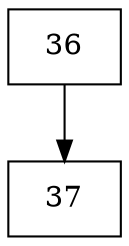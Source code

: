 digraph G {
  node [shape=record];
  node0 [label="{36}"];
  node0 -> node1;
  node1 [label="{37}"];
}
